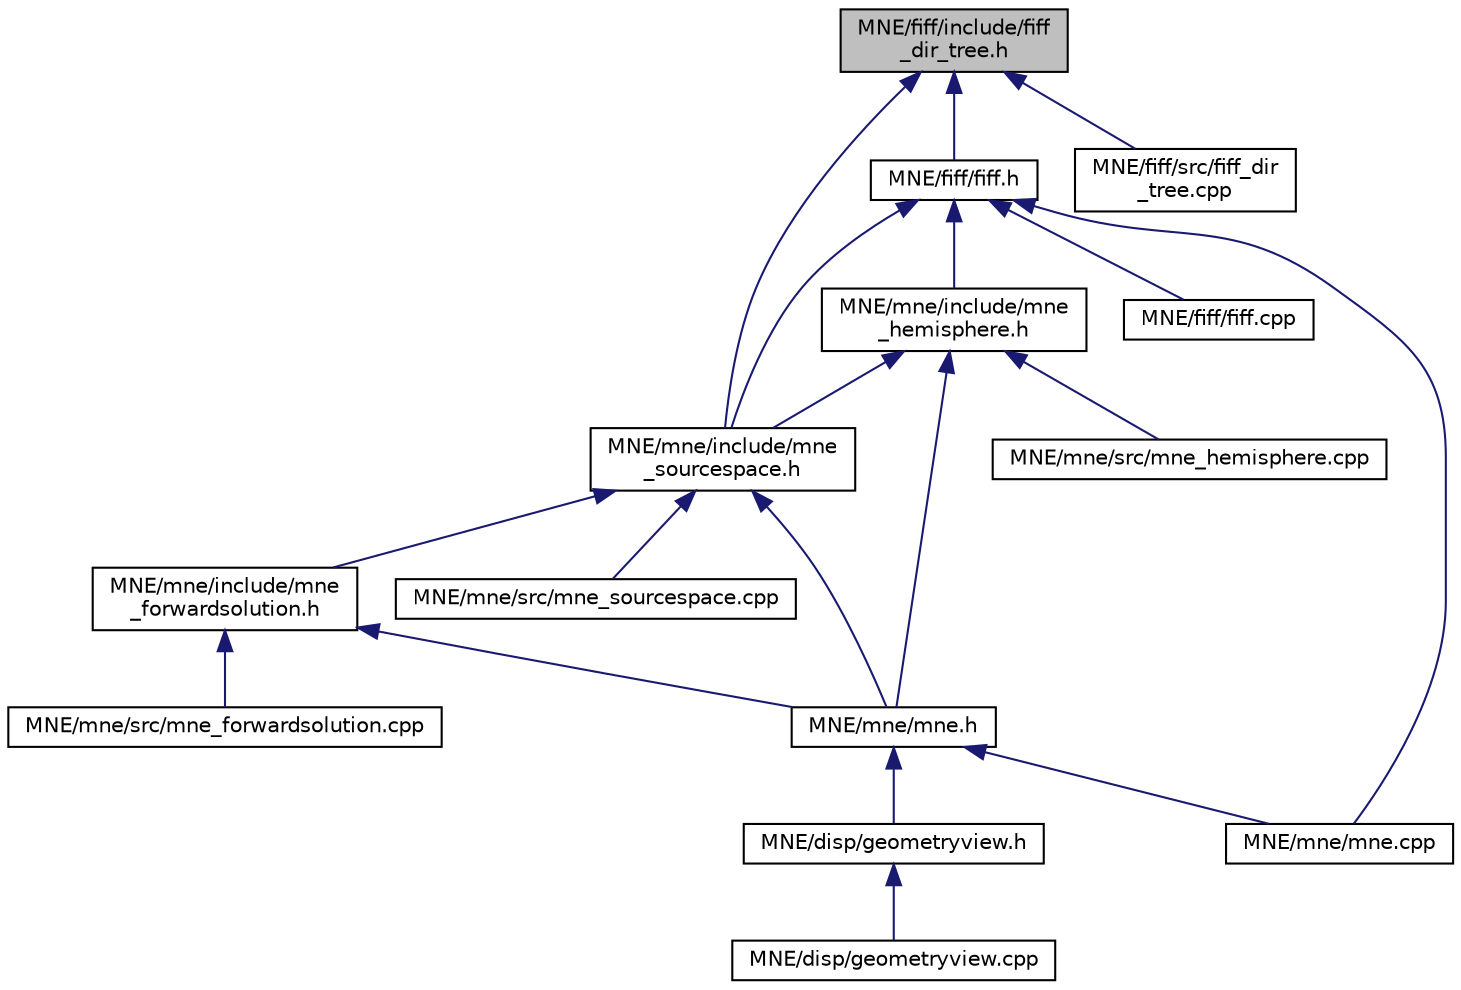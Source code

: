 digraph "MNE/fiff/include/fiff_dir_tree.h"
{
  edge [fontname="Helvetica",fontsize="10",labelfontname="Helvetica",labelfontsize="10"];
  node [fontname="Helvetica",fontsize="10",shape=record];
  Node1 [label="MNE/fiff/include/fiff\l_dir_tree.h",height=0.2,width=0.4,color="black", fillcolor="grey75", style="filled" fontcolor="black"];
  Node1 -> Node2 [dir="back",color="midnightblue",fontsize="10",style="solid",fontname="Helvetica"];
  Node2 [label="MNE/fiff/fiff.h",height=0.2,width=0.4,color="black", fillcolor="white", style="filled",URL="$fiff_8h.html",tooltip="ToDo Documentation..."];
  Node2 -> Node3 [dir="back",color="midnightblue",fontsize="10",style="solid",fontname="Helvetica"];
  Node3 [label="MNE/mne/include/mne\l_hemisphere.h",height=0.2,width=0.4,color="black", fillcolor="white", style="filled",URL="$mne__hemisphere_8h.html",tooltip="ToDo Documentation..."];
  Node3 -> Node4 [dir="back",color="midnightblue",fontsize="10",style="solid",fontname="Helvetica"];
  Node4 [label="MNE/mne/include/mne\l_sourcespace.h",height=0.2,width=0.4,color="black", fillcolor="white", style="filled",URL="$mne__sourcespace_8h.html",tooltip="ToDo Documentation..."];
  Node4 -> Node5 [dir="back",color="midnightblue",fontsize="10",style="solid",fontname="Helvetica"];
  Node5 [label="MNE/mne/include/mne\l_forwardsolution.h",height=0.2,width=0.4,color="black", fillcolor="white", style="filled",URL="$mne__forwardsolution_8h.html",tooltip="ToDo Documentation..."];
  Node5 -> Node6 [dir="back",color="midnightblue",fontsize="10",style="solid",fontname="Helvetica"];
  Node6 [label="MNE/mne/mne.h",height=0.2,width=0.4,color="black", fillcolor="white", style="filled",URL="$mne_8h.html",tooltip="ToDo Documentation..."];
  Node6 -> Node7 [dir="back",color="midnightblue",fontsize="10",style="solid",fontname="Helvetica"];
  Node7 [label="MNE/disp/geometryview.h",height=0.2,width=0.4,color="black", fillcolor="white", style="filled",URL="$geometryview_8h.html",tooltip="ToDo Documentation..."];
  Node7 -> Node8 [dir="back",color="midnightblue",fontsize="10",style="solid",fontname="Helvetica"];
  Node8 [label="MNE/disp/geometryview.cpp",height=0.2,width=0.4,color="black", fillcolor="white", style="filled",URL="$geometryview_8cpp.html",tooltip="ToDo Documentation..."];
  Node6 -> Node9 [dir="back",color="midnightblue",fontsize="10",style="solid",fontname="Helvetica"];
  Node9 [label="MNE/mne/mne.cpp",height=0.2,width=0.4,color="black", fillcolor="white", style="filled",URL="$mne_8cpp.html",tooltip="ToDo Documentation..."];
  Node5 -> Node10 [dir="back",color="midnightblue",fontsize="10",style="solid",fontname="Helvetica"];
  Node10 [label="MNE/mne/src/mne_forwardsolution.cpp",height=0.2,width=0.4,color="black", fillcolor="white", style="filled",URL="$mne__forwardsolution_8cpp.html",tooltip="ToDo Documentation..."];
  Node4 -> Node6 [dir="back",color="midnightblue",fontsize="10",style="solid",fontname="Helvetica"];
  Node4 -> Node11 [dir="back",color="midnightblue",fontsize="10",style="solid",fontname="Helvetica"];
  Node11 [label="MNE/mne/src/mne_sourcespace.cpp",height=0.2,width=0.4,color="black", fillcolor="white", style="filled",URL="$mne__sourcespace_8cpp.html",tooltip="ToDo Documentation..."];
  Node3 -> Node6 [dir="back",color="midnightblue",fontsize="10",style="solid",fontname="Helvetica"];
  Node3 -> Node12 [dir="back",color="midnightblue",fontsize="10",style="solid",fontname="Helvetica"];
  Node12 [label="MNE/mne/src/mne_hemisphere.cpp",height=0.2,width=0.4,color="black", fillcolor="white", style="filled",URL="$mne__hemisphere_8cpp.html",tooltip="ToDo Documentation..."];
  Node2 -> Node4 [dir="back",color="midnightblue",fontsize="10",style="solid",fontname="Helvetica"];
  Node2 -> Node13 [dir="back",color="midnightblue",fontsize="10",style="solid",fontname="Helvetica"];
  Node13 [label="MNE/fiff/fiff.cpp",height=0.2,width=0.4,color="black", fillcolor="white", style="filled",URL="$fiff_8cpp.html",tooltip="ToDo Documentation..."];
  Node2 -> Node9 [dir="back",color="midnightblue",fontsize="10",style="solid",fontname="Helvetica"];
  Node1 -> Node4 [dir="back",color="midnightblue",fontsize="10",style="solid",fontname="Helvetica"];
  Node1 -> Node14 [dir="back",color="midnightblue",fontsize="10",style="solid",fontname="Helvetica"];
  Node14 [label="MNE/fiff/src/fiff_dir\l_tree.cpp",height=0.2,width=0.4,color="black", fillcolor="white", style="filled",URL="$fiff__dir__tree_8cpp.html",tooltip="ToDo Documentation..."];
}
